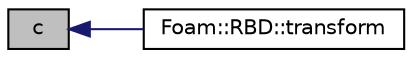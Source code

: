digraph "c"
{
  bgcolor="transparent";
  edge [fontname="Helvetica",fontsize="10",labelfontname="Helvetica",labelfontsize="10"];
  node [fontname="Helvetica",fontsize="10",shape=record];
  rankdir="LR";
  Node1 [label="c",height=0.2,width=0.4,color="black", fillcolor="grey75", style="filled" fontcolor="black"];
  Node1 -> Node2 [dir="back",color="midnightblue",fontsize="10",style="solid",fontname="Helvetica"];
  Node2 [label="Foam::RBD::transform",height=0.2,width=0.4,color="black",URL="$namespaceFoam_1_1RBD.html#a10dd9bca0bf36e563d863b8aaec9aa00",tooltip="Return (^BX_A)^* I ^AX_B. "];
}

